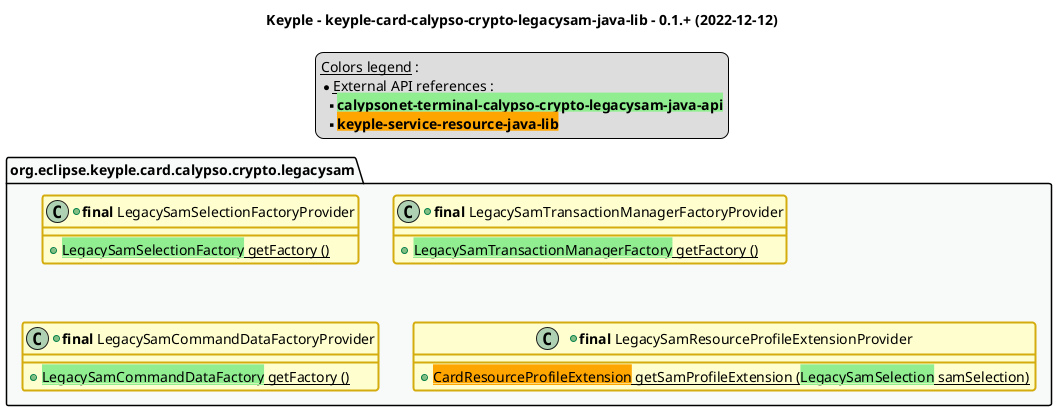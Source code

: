 @startuml
title
    Keyple - keyple-card-calypso-crypto-legacysam-java-lib - 0.1.+ (2022-12-12)
end title

' == THEME ==

'Couleurs issues de : https://htmlcolorcodes.com/fr/tableau-de-couleur/tableau-de-couleur-design-plat/
!define C_GREY1 F8F9F9
!define C_GREY2 F2F3F4
!define C_GREY3 E5E7E9
!define C_GREY4 D7DBDD
!define C_GREY5 CACFD2
!define C_GREY6 BDC3C7
!define C_LINK 3498DB
!define C_USE 27AE60

' -- Styles that don't work with new version of plantuml --
skinparam stereotypeABorderColor #A9DCDF
skinparam stereotypeIBorderColor #B4A7E5
skinparam stereotypeCBorderColor #ADD1B2
skinparam stereotypeEBorderColor #EB93DF
' -- END --

skinparam ClassBorderThickness 2
skinparam ArrowThickness 2

' Yellow
skinparam ClassBackgroundColor #FEFECE
skinparam ClassBorderColor #D4AC0D
' Red
skinparam ClassBackgroundColor<<red>> #FDEDEC
skinparam ClassBorderColor<<red>> #E74C3C
hide <<red>> stereotype
' Purple
skinparam ClassBackgroundColor<<purple>> #F4ECF7
skinparam ClassBorderColor<<purple>> #8E44AD
hide <<purple>> stereotype
' blue
skinparam ClassBackgroundColor<<blue>> #EBF5FB
skinparam ClassBorderColor<<blue>> #3498DB
hide <<blue>> stereotype
' Green
skinparam ClassBackgroundColor<<green>> #E9F7EF
skinparam ClassBorderColor<<green>> #27AE60
hide <<green>> stereotype
' Grey
skinparam ClassBackgroundColor<<grey>> #EAECEE
skinparam ClassBorderColor<<grey>> #2C3E50
hide <<grey>> stereotype

' == CONTENT ==

legend top
    __Colors legend__ :
    * __External API references__ :
    ** <back:lightgreen>**calypsonet-terminal-calypso-crypto-legacysam-java-api**</back>
    ** <back:orange>**keyple-service-resource-java-lib**</back>
end legend

package "org.eclipse.keyple.card.calypso.crypto.legacysam" as legacysam {
    +class "**final** LegacySamSelectionFactoryProvider" as LegacySamSelectionFactoryProvider {
        +{static} <back:lightgreen>LegacySamSelectionFactory</back> getFactory ()
    }
    +class "**final** LegacySamTransactionManagerFactoryProvider" as LegacySamTransactionManagerFactoryProvider {
        +{static} <back:lightgreen>LegacySamTransactionManagerFactory</back> getFactory ()
    }
    +class "**final** LegacySamCommandDataFactoryProvider" as LegacySamCommandDataFactoryProvider {
        +{static} <back:lightgreen>LegacySamCommandDataFactory</back> getFactory ()
    }
    +class "**final** LegacySamResourceProfileExtensionProvider" as LegacySamResourceProfileExtensionProvider {
        +{static} <back:orange>CardResourceProfileExtension</back> getSamProfileExtension (<back:lightgreen>LegacySamSelection</back> samSelection)
    }
}

' Associations

' == LAYOUT ==

' == STYLE ==

package legacysam #C_GREY1 {}

@enduml